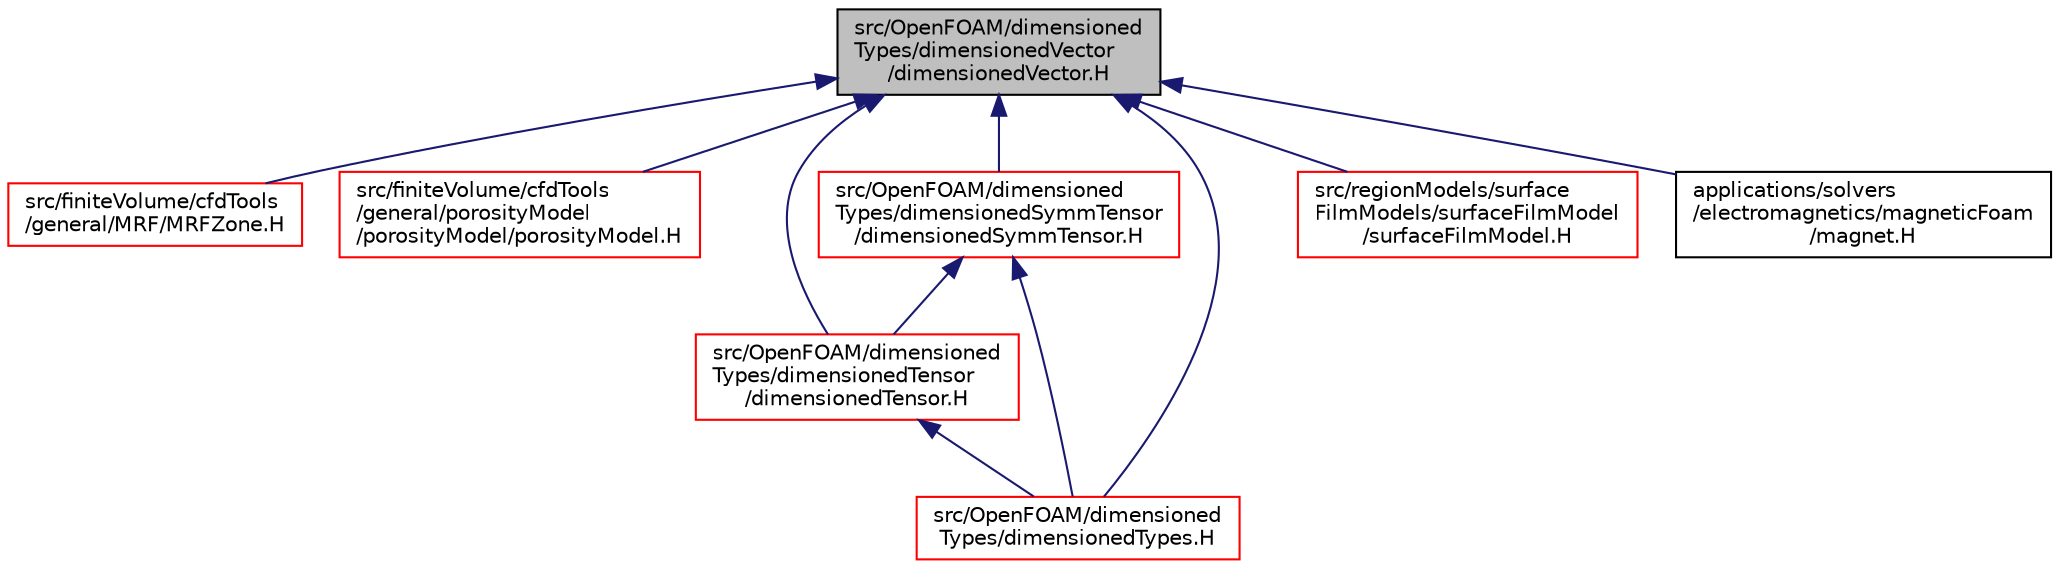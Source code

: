 digraph "src/OpenFOAM/dimensionedTypes/dimensionedVector/dimensionedVector.H"
{
  bgcolor="transparent";
  edge [fontname="Helvetica",fontsize="10",labelfontname="Helvetica",labelfontsize="10"];
  node [fontname="Helvetica",fontsize="10",shape=record];
  Node1 [label="src/OpenFOAM/dimensioned\lTypes/dimensionedVector\l/dimensionedVector.H",height=0.2,width=0.4,color="black", fillcolor="grey75", style="filled", fontcolor="black"];
  Node1 -> Node2 [dir="back",color="midnightblue",fontsize="10",style="solid",fontname="Helvetica"];
  Node2 [label="src/finiteVolume/cfdTools\l/general/MRF/MRFZone.H",height=0.2,width=0.4,color="red",URL="$a05260.html"];
  Node1 -> Node3 [dir="back",color="midnightblue",fontsize="10",style="solid",fontname="Helvetica"];
  Node3 [label="src/finiteVolume/cfdTools\l/general/porosityModel\l/porosityModel/porosityModel.H",height=0.2,width=0.4,color="red",URL="$a05273.html"];
  Node1 -> Node4 [dir="back",color="midnightblue",fontsize="10",style="solid",fontname="Helvetica"];
  Node4 [label="src/OpenFOAM/dimensioned\lTypes/dimensionedSymmTensor\l/dimensionedSymmTensor.H",height=0.2,width=0.4,color="red",URL="$a08054.html"];
  Node4 -> Node5 [dir="back",color="midnightblue",fontsize="10",style="solid",fontname="Helvetica"];
  Node5 [label="src/OpenFOAM/dimensioned\lTypes/dimensionedTensor\l/dimensionedTensor.H",height=0.2,width=0.4,color="red",URL="$a08056.html"];
  Node5 -> Node6 [dir="back",color="midnightblue",fontsize="10",style="solid",fontname="Helvetica"];
  Node6 [label="src/OpenFOAM/dimensioned\lTypes/dimensionedTypes.H",height=0.2,width=0.4,color="red",URL="$a08059.html"];
  Node4 -> Node6 [dir="back",color="midnightblue",fontsize="10",style="solid",fontname="Helvetica"];
  Node1 -> Node5 [dir="back",color="midnightblue",fontsize="10",style="solid",fontname="Helvetica"];
  Node1 -> Node6 [dir="back",color="midnightblue",fontsize="10",style="solid",fontname="Helvetica"];
  Node1 -> Node7 [dir="back",color="midnightblue",fontsize="10",style="solid",fontname="Helvetica"];
  Node7 [label="src/regionModels/surface\lFilmModels/surfaceFilmModel\l/surfaceFilmModel.H",height=0.2,width=0.4,color="red",URL="$a09696.html"];
  Node1 -> Node8 [dir="back",color="midnightblue",fontsize="10",style="solid",fontname="Helvetica"];
  Node8 [label="applications/solvers\l/electromagnetics/magneticFoam\l/magnet.H",height=0.2,width=0.4,color="black",URL="$a03311.html"];
}

